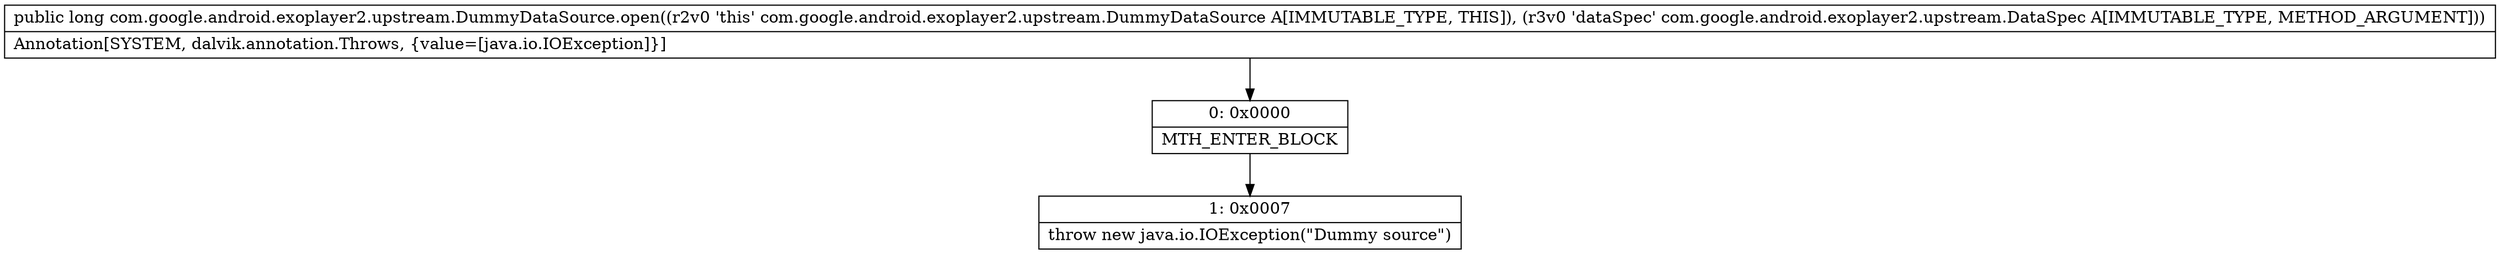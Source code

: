digraph "CFG forcom.google.android.exoplayer2.upstream.DummyDataSource.open(Lcom\/google\/android\/exoplayer2\/upstream\/DataSpec;)J" {
Node_0 [shape=record,label="{0\:\ 0x0000|MTH_ENTER_BLOCK\l}"];
Node_1 [shape=record,label="{1\:\ 0x0007|throw new java.io.IOException(\"Dummy source\")\l}"];
MethodNode[shape=record,label="{public long com.google.android.exoplayer2.upstream.DummyDataSource.open((r2v0 'this' com.google.android.exoplayer2.upstream.DummyDataSource A[IMMUTABLE_TYPE, THIS]), (r3v0 'dataSpec' com.google.android.exoplayer2.upstream.DataSpec A[IMMUTABLE_TYPE, METHOD_ARGUMENT]))  | Annotation[SYSTEM, dalvik.annotation.Throws, \{value=[java.io.IOException]\}]\l}"];
MethodNode -> Node_0;
Node_0 -> Node_1;
}

